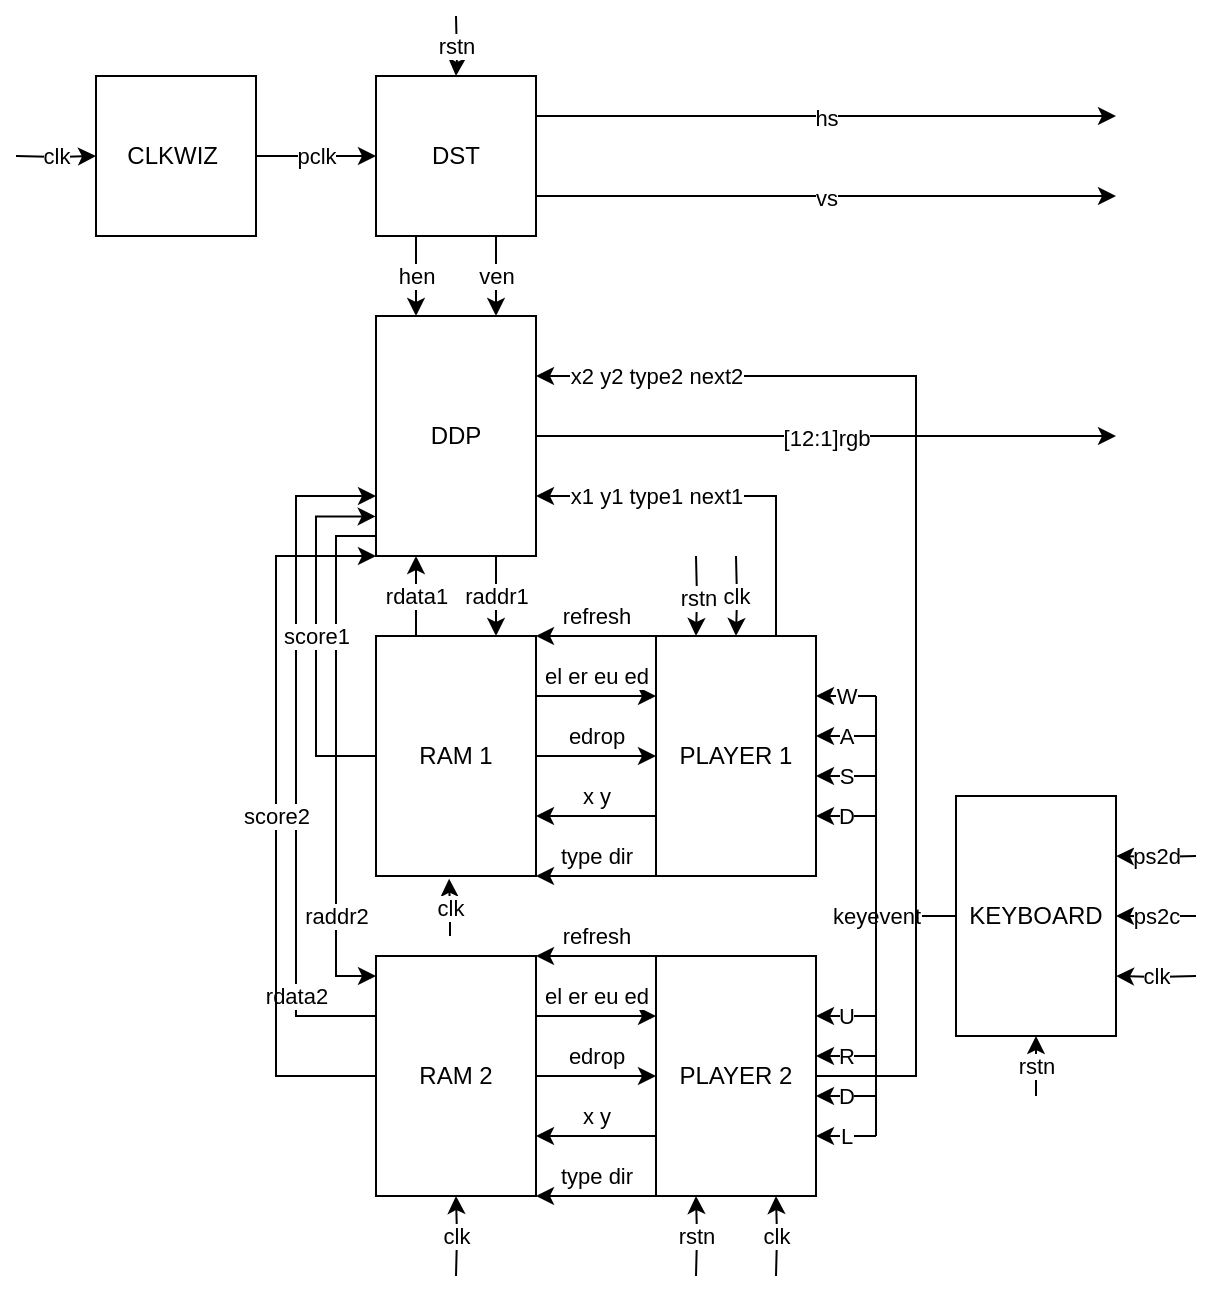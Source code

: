 <mxfile version="20.6.0" type="github">
  <diagram id="45gjmZU5WHnOV5znpadK" name="第 1 页">
    <mxGraphModel dx="767" dy="403" grid="1" gridSize="10" guides="1" tooltips="1" connect="1" arrows="1" fold="1" page="0" pageScale="1" pageWidth="827" pageHeight="1169" math="0" shadow="0">
      <root>
        <mxCell id="0" />
        <mxCell id="1" parent="0" />
        <mxCell id="PTadkcQ9bA5JcgTdEHjo-15" value="[12:1]rgb" style="edgeStyle=orthogonalEdgeStyle;rounded=0;orthogonalLoop=1;jettySize=auto;html=1;exitX=1;exitY=0.5;exitDx=0;exitDy=0;" parent="1" source="PTadkcQ9bA5JcgTdEHjo-2" edge="1">
          <mxGeometry relative="1" as="geometry">
            <mxPoint x="630" y="260" as="targetPoint" />
          </mxGeometry>
        </mxCell>
        <mxCell id="PTadkcQ9bA5JcgTdEHjo-18" value="raddr2" style="edgeStyle=orthogonalEdgeStyle;rounded=0;orthogonalLoop=1;jettySize=auto;html=1;exitX=0;exitY=1;exitDx=0;exitDy=0;" parent="1" source="PTadkcQ9bA5JcgTdEHjo-2" target="PTadkcQ9bA5JcgTdEHjo-46" edge="1">
          <mxGeometry x="0.629" relative="1" as="geometry">
            <Array as="points">
              <mxPoint x="260" y="310" />
              <mxPoint x="240" y="310" />
              <mxPoint x="240" y="530" />
            </Array>
            <mxPoint as="offset" />
          </mxGeometry>
        </mxCell>
        <mxCell id="PTadkcQ9bA5JcgTdEHjo-19" value="raddr1" style="edgeStyle=orthogonalEdgeStyle;rounded=0;orthogonalLoop=1;jettySize=auto;html=1;entryX=0.75;entryY=0;entryDx=0;entryDy=0;" parent="1" source="PTadkcQ9bA5JcgTdEHjo-2" target="PTadkcQ9bA5JcgTdEHjo-45" edge="1">
          <mxGeometry relative="1" as="geometry">
            <mxPoint x="500" y="250" as="sourcePoint" />
            <Array as="points">
              <mxPoint x="320" y="330" />
              <mxPoint x="320" y="330" />
            </Array>
            <mxPoint as="offset" />
          </mxGeometry>
        </mxCell>
        <mxCell id="PTadkcQ9bA5JcgTdEHjo-2" value="DDP" style="rounded=0;whiteSpace=wrap;html=1;" parent="1" vertex="1">
          <mxGeometry x="260" y="200" width="80" height="120" as="geometry" />
        </mxCell>
        <mxCell id="PTadkcQ9bA5JcgTdEHjo-16" value="rdata1" style="edgeStyle=orthogonalEdgeStyle;rounded=0;orthogonalLoop=1;jettySize=auto;html=1;" parent="1" source="PTadkcQ9bA5JcgTdEHjo-45" target="PTadkcQ9bA5JcgTdEHjo-2" edge="1">
          <mxGeometry relative="1" as="geometry">
            <Array as="points">
              <mxPoint x="280" y="340" />
              <mxPoint x="280" y="340" />
            </Array>
            <mxPoint as="offset" />
          </mxGeometry>
        </mxCell>
        <mxCell id="PTadkcQ9bA5JcgTdEHjo-17" value="rdata2" style="edgeStyle=orthogonalEdgeStyle;rounded=0;orthogonalLoop=1;jettySize=auto;html=1;entryX=0;entryY=0.75;entryDx=0;entryDy=0;" parent="1" source="PTadkcQ9bA5JcgTdEHjo-46" target="PTadkcQ9bA5JcgTdEHjo-2" edge="1">
          <mxGeometry x="-0.706" relative="1" as="geometry">
            <mxPoint x="420" y="320" as="targetPoint" />
            <Array as="points">
              <mxPoint x="220" y="550" />
              <mxPoint x="220" y="290" />
            </Array>
            <mxPoint as="offset" />
          </mxGeometry>
        </mxCell>
        <mxCell id="PTadkcQ9bA5JcgTdEHjo-29" value="A" style="edgeStyle=orthogonalEdgeStyle;rounded=0;orthogonalLoop=1;jettySize=auto;html=1;" parent="1" target="PTadkcQ9bA5JcgTdEHjo-4" edge="1">
          <mxGeometry relative="1" as="geometry">
            <mxPoint x="600" y="420" as="targetPoint" />
            <mxPoint x="510" y="410" as="sourcePoint" />
            <Array as="points">
              <mxPoint x="500" y="410" />
              <mxPoint x="500" y="410" />
            </Array>
          </mxGeometry>
        </mxCell>
        <mxCell id="PTadkcQ9bA5JcgTdEHjo-52" value="x y" style="edgeStyle=orthogonalEdgeStyle;rounded=0;orthogonalLoop=1;jettySize=auto;html=1;exitX=0;exitY=0.75;exitDx=0;exitDy=0;entryX=1;entryY=0.75;entryDx=0;entryDy=0;" parent="1" source="PTadkcQ9bA5JcgTdEHjo-4" target="PTadkcQ9bA5JcgTdEHjo-45" edge="1">
          <mxGeometry y="-10" relative="1" as="geometry">
            <mxPoint as="offset" />
          </mxGeometry>
        </mxCell>
        <mxCell id="PTadkcQ9bA5JcgTdEHjo-54" value="type dir" style="edgeStyle=orthogonalEdgeStyle;rounded=0;orthogonalLoop=1;jettySize=auto;html=1;exitX=0;exitY=1;exitDx=0;exitDy=0;entryX=1;entryY=1;entryDx=0;entryDy=0;" parent="1" source="PTadkcQ9bA5JcgTdEHjo-4" target="PTadkcQ9bA5JcgTdEHjo-45" edge="1">
          <mxGeometry y="-10" relative="1" as="geometry">
            <Array as="points">
              <mxPoint x="370" y="480" />
              <mxPoint x="370" y="480" />
            </Array>
            <mxPoint as="offset" />
          </mxGeometry>
        </mxCell>
        <mxCell id="PTadkcQ9bA5JcgTdEHjo-57" value="refresh" style="edgeStyle=orthogonalEdgeStyle;rounded=0;orthogonalLoop=1;jettySize=auto;html=1;exitX=0;exitY=0;exitDx=0;exitDy=0;entryX=1;entryY=0;entryDx=0;entryDy=0;" parent="1" source="PTadkcQ9bA5JcgTdEHjo-4" target="PTadkcQ9bA5JcgTdEHjo-45" edge="1">
          <mxGeometry y="-10" relative="1" as="geometry">
            <Array as="points">
              <mxPoint x="370" y="360" />
              <mxPoint x="370" y="360" />
            </Array>
            <mxPoint as="offset" />
          </mxGeometry>
        </mxCell>
        <mxCell id="PTadkcQ9bA5JcgTdEHjo-66" value="x1 y1 type1 next1" style="edgeStyle=orthogonalEdgeStyle;rounded=0;orthogonalLoop=1;jettySize=auto;html=1;entryX=1;entryY=0.75;entryDx=0;entryDy=0;" parent="1" source="PTadkcQ9bA5JcgTdEHjo-4" target="PTadkcQ9bA5JcgTdEHjo-2" edge="1">
          <mxGeometry x="0.368" relative="1" as="geometry">
            <Array as="points">
              <mxPoint x="460" y="290" />
            </Array>
            <mxPoint as="offset" />
          </mxGeometry>
        </mxCell>
        <mxCell id="PTadkcQ9bA5JcgTdEHjo-4" value="PLAYER 1" style="rounded=0;whiteSpace=wrap;html=1;" parent="1" vertex="1">
          <mxGeometry x="400" y="360" width="80" height="120" as="geometry" />
        </mxCell>
        <mxCell id="PTadkcQ9bA5JcgTdEHjo-24" value="clk" style="edgeStyle=orthogonalEdgeStyle;rounded=0;orthogonalLoop=1;jettySize=auto;html=1;entryX=1;entryY=0.75;entryDx=0;entryDy=0;" parent="1" target="PTadkcQ9bA5JcgTdEHjo-5" edge="1">
          <mxGeometry relative="1" as="geometry">
            <mxPoint x="700" y="400.143" as="targetPoint" />
            <mxPoint x="670" y="530" as="sourcePoint" />
          </mxGeometry>
        </mxCell>
        <mxCell id="PTadkcQ9bA5JcgTdEHjo-27" value="ps2d" style="edgeStyle=orthogonalEdgeStyle;rounded=0;orthogonalLoop=1;jettySize=auto;html=1;entryX=1;entryY=0.25;entryDx=0;entryDy=0;" parent="1" target="PTadkcQ9bA5JcgTdEHjo-5" edge="1">
          <mxGeometry relative="1" as="geometry">
            <mxPoint x="650" y="440" as="targetPoint" />
            <mxPoint x="670" y="470" as="sourcePoint" />
            <Array as="points" />
          </mxGeometry>
        </mxCell>
        <mxCell id="PTadkcQ9bA5JcgTdEHjo-28" value="keyevent" style="edgeStyle=orthogonalEdgeStyle;rounded=0;orthogonalLoop=1;jettySize=auto;html=1;exitX=0;exitY=0.5;exitDx=0;exitDy=0;" parent="1" source="PTadkcQ9bA5JcgTdEHjo-5" edge="1">
          <mxGeometry x="1" y="-30" relative="1" as="geometry">
            <mxPoint x="510" y="500" as="targetPoint" />
            <Array as="points">
              <mxPoint x="510" y="500" />
            </Array>
            <mxPoint as="offset" />
          </mxGeometry>
        </mxCell>
        <mxCell id="PTadkcQ9bA5JcgTdEHjo-5" value="KEYBOARD" style="rounded=0;whiteSpace=wrap;html=1;" parent="1" vertex="1">
          <mxGeometry x="550" y="440" width="80" height="120" as="geometry" />
        </mxCell>
        <mxCell id="PTadkcQ9bA5JcgTdEHjo-7" value="hen" style="edgeStyle=orthogonalEdgeStyle;rounded=0;orthogonalLoop=1;jettySize=auto;html=1;exitX=0.25;exitY=1;exitDx=0;exitDy=0;entryX=0.25;entryY=0;entryDx=0;entryDy=0;" parent="1" source="PTadkcQ9bA5JcgTdEHjo-6" target="PTadkcQ9bA5JcgTdEHjo-2" edge="1">
          <mxGeometry relative="1" as="geometry" />
        </mxCell>
        <mxCell id="PTadkcQ9bA5JcgTdEHjo-8" value="ven" style="edgeStyle=orthogonalEdgeStyle;rounded=0;orthogonalLoop=1;jettySize=auto;html=1;exitX=0.75;exitY=1;exitDx=0;exitDy=0;entryX=0.75;entryY=0;entryDx=0;entryDy=0;" parent="1" source="PTadkcQ9bA5JcgTdEHjo-6" target="PTadkcQ9bA5JcgTdEHjo-2" edge="1">
          <mxGeometry relative="1" as="geometry" />
        </mxCell>
        <mxCell id="PTadkcQ9bA5JcgTdEHjo-9" value="hs" style="edgeStyle=orthogonalEdgeStyle;rounded=0;orthogonalLoop=1;jettySize=auto;html=1;exitX=1;exitY=0.25;exitDx=0;exitDy=0;" parent="1" source="PTadkcQ9bA5JcgTdEHjo-6" edge="1">
          <mxGeometry relative="1" as="geometry">
            <mxPoint x="630" y="100" as="targetPoint" />
          </mxGeometry>
        </mxCell>
        <mxCell id="PTadkcQ9bA5JcgTdEHjo-10" value="vs" style="edgeStyle=orthogonalEdgeStyle;rounded=0;orthogonalLoop=1;jettySize=auto;html=1;exitX=1;exitY=0.75;exitDx=0;exitDy=0;" parent="1" source="PTadkcQ9bA5JcgTdEHjo-6" edge="1">
          <mxGeometry relative="1" as="geometry">
            <mxPoint x="630" y="140" as="targetPoint" />
          </mxGeometry>
        </mxCell>
        <mxCell id="PTadkcQ9bA5JcgTdEHjo-11" value="pclk" style="edgeStyle=orthogonalEdgeStyle;rounded=0;orthogonalLoop=1;jettySize=auto;html=1;" parent="1" source="PTadkcQ9bA5JcgTdEHjo-38" target="PTadkcQ9bA5JcgTdEHjo-6" edge="1">
          <mxGeometry relative="1" as="geometry">
            <mxPoint x="220" y="100.19" as="targetPoint" />
            <mxPoint x="220" y="100" as="sourcePoint" />
          </mxGeometry>
        </mxCell>
        <mxCell id="PTadkcQ9bA5JcgTdEHjo-6" value="DST" style="rounded=0;whiteSpace=wrap;html=1;" parent="1" vertex="1">
          <mxGeometry x="260" y="80" width="80" height="80" as="geometry" />
        </mxCell>
        <mxCell id="PTadkcQ9bA5JcgTdEHjo-14" value="rstn" style="edgeStyle=orthogonalEdgeStyle;rounded=0;orthogonalLoop=1;jettySize=auto;html=1;" parent="1" target="PTadkcQ9bA5JcgTdEHjo-6" edge="1">
          <mxGeometry relative="1" as="geometry">
            <mxPoint x="380" y="180" as="targetPoint" />
            <mxPoint x="300" y="50" as="sourcePoint" />
          </mxGeometry>
        </mxCell>
        <mxCell id="PTadkcQ9bA5JcgTdEHjo-25" value="rstn" style="edgeStyle=orthogonalEdgeStyle;rounded=0;orthogonalLoop=1;jettySize=auto;html=1;entryX=0.5;entryY=1;entryDx=0;entryDy=0;" parent="1" target="PTadkcQ9bA5JcgTdEHjo-5" edge="1">
          <mxGeometry relative="1" as="geometry">
            <mxPoint x="590" y="590" as="sourcePoint" />
            <Array as="points">
              <mxPoint x="590" y="580" />
              <mxPoint x="590" y="580" />
            </Array>
          </mxGeometry>
        </mxCell>
        <mxCell id="PTadkcQ9bA5JcgTdEHjo-26" value="ps2c" style="edgeStyle=orthogonalEdgeStyle;rounded=0;orthogonalLoop=1;jettySize=auto;html=1;entryX=1;entryY=0.5;entryDx=0;entryDy=0;" parent="1" target="PTadkcQ9bA5JcgTdEHjo-5" edge="1">
          <mxGeometry relative="1" as="geometry">
            <mxPoint x="670" y="500" as="sourcePoint" />
            <Array as="points">
              <mxPoint x="650" y="500" />
              <mxPoint x="650" y="500" />
            </Array>
          </mxGeometry>
        </mxCell>
        <mxCell id="PTadkcQ9bA5JcgTdEHjo-30" value="S" style="edgeStyle=orthogonalEdgeStyle;rounded=0;orthogonalLoop=1;jettySize=auto;html=1;" parent="1" target="PTadkcQ9bA5JcgTdEHjo-4" edge="1">
          <mxGeometry relative="1" as="geometry">
            <mxPoint x="480" y="390" as="targetPoint" />
            <mxPoint x="510" y="430" as="sourcePoint" />
            <Array as="points">
              <mxPoint x="500" y="430" />
              <mxPoint x="500" y="430" />
            </Array>
          </mxGeometry>
        </mxCell>
        <mxCell id="PTadkcQ9bA5JcgTdEHjo-31" value="D" style="edgeStyle=orthogonalEdgeStyle;rounded=0;orthogonalLoop=1;jettySize=auto;html=1;" parent="1" target="PTadkcQ9bA5JcgTdEHjo-4" edge="1">
          <mxGeometry relative="1" as="geometry">
            <mxPoint x="480" y="390" as="targetPoint" />
            <mxPoint x="510" y="450" as="sourcePoint" />
            <Array as="points">
              <mxPoint x="500" y="450" />
              <mxPoint x="500" y="450" />
            </Array>
          </mxGeometry>
        </mxCell>
        <mxCell id="PTadkcQ9bA5JcgTdEHjo-33" value="U" style="edgeStyle=orthogonalEdgeStyle;rounded=0;orthogonalLoop=1;jettySize=auto;html=1;" parent="1" edge="1">
          <mxGeometry relative="1" as="geometry">
            <mxPoint x="480" y="550.0" as="targetPoint" />
            <mxPoint x="510" y="550" as="sourcePoint" />
            <Array as="points">
              <mxPoint x="500" y="550" />
              <mxPoint x="500" y="550" />
            </Array>
          </mxGeometry>
        </mxCell>
        <mxCell id="PTadkcQ9bA5JcgTdEHjo-34" value="L" style="edgeStyle=orthogonalEdgeStyle;rounded=0;orthogonalLoop=1;jettySize=auto;html=1;" parent="1" edge="1">
          <mxGeometry relative="1" as="geometry">
            <mxPoint x="480" y="610" as="targetPoint" />
            <mxPoint x="510" y="610" as="sourcePoint" />
            <Array as="points">
              <mxPoint x="500" y="610" />
              <mxPoint x="500" y="610" />
            </Array>
          </mxGeometry>
        </mxCell>
        <mxCell id="PTadkcQ9bA5JcgTdEHjo-35" value="D" style="edgeStyle=orthogonalEdgeStyle;rounded=0;orthogonalLoop=1;jettySize=auto;html=1;" parent="1" edge="1">
          <mxGeometry relative="1" as="geometry">
            <mxPoint x="480" y="590" as="targetPoint" />
            <mxPoint x="510" y="590" as="sourcePoint" />
            <Array as="points">
              <mxPoint x="500" y="590" />
              <mxPoint x="500" y="590" />
            </Array>
          </mxGeometry>
        </mxCell>
        <mxCell id="PTadkcQ9bA5JcgTdEHjo-36" value="W" style="edgeStyle=orthogonalEdgeStyle;rounded=0;orthogonalLoop=1;jettySize=auto;html=1;" parent="1" target="PTadkcQ9bA5JcgTdEHjo-4" edge="1">
          <mxGeometry relative="1" as="geometry">
            <mxPoint x="480" y="390" as="targetPoint" />
            <mxPoint x="510" y="390" as="sourcePoint" />
            <Array as="points">
              <mxPoint x="490" y="390" />
              <mxPoint x="490" y="390" />
            </Array>
          </mxGeometry>
        </mxCell>
        <mxCell id="PTadkcQ9bA5JcgTdEHjo-37" value="R" style="edgeStyle=orthogonalEdgeStyle;rounded=0;orthogonalLoop=1;jettySize=auto;html=1;" parent="1" edge="1">
          <mxGeometry relative="1" as="geometry">
            <mxPoint x="480" y="570" as="targetPoint" />
            <mxPoint x="510" y="570" as="sourcePoint" />
            <Array as="points">
              <mxPoint x="500" y="570" />
              <mxPoint x="500" y="570" />
            </Array>
          </mxGeometry>
        </mxCell>
        <mxCell id="PTadkcQ9bA5JcgTdEHjo-38" value="CLKWIZ&amp;nbsp;" style="rounded=0;whiteSpace=wrap;html=1;" parent="1" vertex="1">
          <mxGeometry x="120" y="80" width="80" height="80" as="geometry" />
        </mxCell>
        <mxCell id="PTadkcQ9bA5JcgTdEHjo-42" value="clk" style="edgeStyle=orthogonalEdgeStyle;rounded=0;orthogonalLoop=1;jettySize=auto;html=1;" parent="1" target="PTadkcQ9bA5JcgTdEHjo-38" edge="1">
          <mxGeometry relative="1" as="geometry">
            <mxPoint x="80" y="120" as="sourcePoint" />
          </mxGeometry>
        </mxCell>
        <mxCell id="PTadkcQ9bA5JcgTdEHjo-53" value="x y" style="edgeStyle=orthogonalEdgeStyle;rounded=0;orthogonalLoop=1;jettySize=auto;html=1;exitX=0;exitY=0.75;exitDx=0;exitDy=0;entryX=1;entryY=0.75;entryDx=0;entryDy=0;" parent="1" source="PTadkcQ9bA5JcgTdEHjo-43" target="PTadkcQ9bA5JcgTdEHjo-46" edge="1">
          <mxGeometry y="-10" relative="1" as="geometry">
            <mxPoint as="offset" />
          </mxGeometry>
        </mxCell>
        <mxCell id="PTadkcQ9bA5JcgTdEHjo-58" value="refresh" style="edgeStyle=orthogonalEdgeStyle;rounded=0;orthogonalLoop=1;jettySize=auto;html=1;" parent="1" source="PTadkcQ9bA5JcgTdEHjo-43" target="PTadkcQ9bA5JcgTdEHjo-46" edge="1">
          <mxGeometry y="-10" relative="1" as="geometry">
            <Array as="points">
              <mxPoint x="370" y="520" />
              <mxPoint x="370" y="520" />
            </Array>
            <mxPoint as="offset" />
          </mxGeometry>
        </mxCell>
        <mxCell id="PTadkcQ9bA5JcgTdEHjo-67" value="x2 y2 type2 next2" style="edgeStyle=orthogonalEdgeStyle;rounded=0;orthogonalLoop=1;jettySize=auto;html=1;entryX=1;entryY=0.25;entryDx=0;entryDy=0;" parent="1" source="PTadkcQ9bA5JcgTdEHjo-43" target="PTadkcQ9bA5JcgTdEHjo-2" edge="1">
          <mxGeometry x="0.797" relative="1" as="geometry">
            <Array as="points">
              <mxPoint x="530" y="580" />
              <mxPoint x="530" y="230" />
            </Array>
            <mxPoint as="offset" />
          </mxGeometry>
        </mxCell>
        <mxCell id="PTadkcQ9bA5JcgTdEHjo-43" value="PLAYER 2" style="rounded=0;whiteSpace=wrap;html=1;" parent="1" vertex="1">
          <mxGeometry x="400" y="520" width="80" height="120" as="geometry" />
        </mxCell>
        <mxCell id="PTadkcQ9bA5JcgTdEHjo-44" value="" style="endArrow=none;html=1;rounded=0;" parent="1" edge="1">
          <mxGeometry width="50" height="50" relative="1" as="geometry">
            <mxPoint x="510" y="610" as="sourcePoint" />
            <mxPoint x="510" y="390" as="targetPoint" />
          </mxGeometry>
        </mxCell>
        <mxCell id="PTadkcQ9bA5JcgTdEHjo-47" value="el er eu ed" style="edgeStyle=orthogonalEdgeStyle;rounded=0;orthogonalLoop=1;jettySize=auto;html=1;exitX=1;exitY=0.25;exitDx=0;exitDy=0;entryX=0;entryY=0.25;entryDx=0;entryDy=0;" parent="1" source="PTadkcQ9bA5JcgTdEHjo-45" target="PTadkcQ9bA5JcgTdEHjo-4" edge="1">
          <mxGeometry y="10" relative="1" as="geometry">
            <mxPoint as="offset" />
          </mxGeometry>
        </mxCell>
        <mxCell id="PTadkcQ9bA5JcgTdEHjo-49" value="edrop" style="edgeStyle=orthogonalEdgeStyle;rounded=0;orthogonalLoop=1;jettySize=auto;html=1;exitX=1;exitY=0.5;exitDx=0;exitDy=0;entryX=0;entryY=0.5;entryDx=0;entryDy=0;" parent="1" source="PTadkcQ9bA5JcgTdEHjo-45" target="PTadkcQ9bA5JcgTdEHjo-4" edge="1">
          <mxGeometry y="10" relative="1" as="geometry">
            <mxPoint as="offset" />
          </mxGeometry>
        </mxCell>
        <mxCell id="PTadkcQ9bA5JcgTdEHjo-73" value="score1" style="edgeStyle=orthogonalEdgeStyle;shape=connector;rounded=0;orthogonalLoop=1;jettySize=auto;html=1;exitX=0;exitY=0.5;exitDx=0;exitDy=0;labelBackgroundColor=default;strokeColor=default;fontFamily=Helvetica;fontSize=11;fontColor=default;endArrow=classic;entryX=-0.002;entryY=0.835;entryDx=0;entryDy=0;entryPerimeter=0;" parent="1" source="PTadkcQ9bA5JcgTdEHjo-45" target="PTadkcQ9bA5JcgTdEHjo-2" edge="1">
          <mxGeometry relative="1" as="geometry">
            <mxPoint x="200" y="420" as="targetPoint" />
            <Array as="points">
              <mxPoint x="230" y="420" />
              <mxPoint x="230" y="300" />
            </Array>
          </mxGeometry>
        </mxCell>
        <mxCell id="PTadkcQ9bA5JcgTdEHjo-45" value="RAM 1" style="rounded=0;whiteSpace=wrap;html=1;" parent="1" vertex="1">
          <mxGeometry x="260" y="360" width="80" height="120" as="geometry" />
        </mxCell>
        <mxCell id="PTadkcQ9bA5JcgTdEHjo-74" value="score2" style="edgeStyle=orthogonalEdgeStyle;shape=connector;rounded=0;orthogonalLoop=1;jettySize=auto;html=1;exitX=0;exitY=0.5;exitDx=0;exitDy=0;labelBackgroundColor=default;strokeColor=default;fontFamily=Helvetica;fontSize=11;fontColor=default;endArrow=classic;entryX=0;entryY=1;entryDx=0;entryDy=0;" parent="1" source="PTadkcQ9bA5JcgTdEHjo-46" target="PTadkcQ9bA5JcgTdEHjo-2" edge="1">
          <mxGeometry relative="1" as="geometry">
            <mxPoint x="200" y="580" as="targetPoint" />
            <Array as="points">
              <mxPoint x="210" y="580" />
              <mxPoint x="210" y="320" />
            </Array>
          </mxGeometry>
        </mxCell>
        <mxCell id="PTadkcQ9bA5JcgTdEHjo-46" value="RAM 2" style="rounded=0;whiteSpace=wrap;html=1;" parent="1" vertex="1">
          <mxGeometry x="260" y="520" width="80" height="120" as="geometry" />
        </mxCell>
        <mxCell id="PTadkcQ9bA5JcgTdEHjo-50" value="el er eu ed" style="edgeStyle=orthogonalEdgeStyle;rounded=0;orthogonalLoop=1;jettySize=auto;html=1;" parent="1" source="PTadkcQ9bA5JcgTdEHjo-46" target="PTadkcQ9bA5JcgTdEHjo-43" edge="1">
          <mxGeometry y="10" relative="1" as="geometry">
            <mxPoint x="340" y="390" as="sourcePoint" />
            <mxPoint x="400" y="390" as="targetPoint" />
            <Array as="points">
              <mxPoint x="370" y="550" />
              <mxPoint x="370" y="550" />
            </Array>
            <mxPoint as="offset" />
          </mxGeometry>
        </mxCell>
        <mxCell id="PTadkcQ9bA5JcgTdEHjo-51" value="edrop" style="edgeStyle=orthogonalEdgeStyle;rounded=0;orthogonalLoop=1;jettySize=auto;html=1;" parent="1" source="PTadkcQ9bA5JcgTdEHjo-46" target="PTadkcQ9bA5JcgTdEHjo-43" edge="1">
          <mxGeometry y="10" relative="1" as="geometry">
            <mxPoint x="340" y="579.71" as="sourcePoint" />
            <mxPoint x="400" y="579.71" as="targetPoint" />
            <mxPoint as="offset" />
          </mxGeometry>
        </mxCell>
        <mxCell id="PTadkcQ9bA5JcgTdEHjo-55" value="type dir" style="edgeStyle=orthogonalEdgeStyle;rounded=0;orthogonalLoop=1;jettySize=auto;html=1;exitX=0;exitY=1;exitDx=0;exitDy=0;" parent="1" source="PTadkcQ9bA5JcgTdEHjo-43" edge="1">
          <mxGeometry y="-10" relative="1" as="geometry">
            <mxPoint x="400" y="480" as="sourcePoint" />
            <mxPoint x="340" y="640" as="targetPoint" />
            <Array as="points">
              <mxPoint x="390" y="640" />
              <mxPoint x="390" y="640" />
            </Array>
            <mxPoint as="offset" />
          </mxGeometry>
        </mxCell>
        <mxCell id="PTadkcQ9bA5JcgTdEHjo-60" value="clk" style="edgeStyle=orthogonalEdgeStyle;rounded=0;orthogonalLoop=1;jettySize=auto;html=1;" parent="1" target="PTadkcQ9bA5JcgTdEHjo-4" edge="1">
          <mxGeometry relative="1" as="geometry">
            <mxPoint x="440" y="320" as="sourcePoint" />
          </mxGeometry>
        </mxCell>
        <mxCell id="PTadkcQ9bA5JcgTdEHjo-62" value="rstn" style="edgeStyle=orthogonalEdgeStyle;rounded=0;orthogonalLoop=1;jettySize=auto;html=1;entryX=0.75;entryY=0;entryDx=0;entryDy=0;" parent="1" edge="1">
          <mxGeometry relative="1" as="geometry">
            <mxPoint x="420" y="320" as="sourcePoint" />
            <mxPoint x="420" y="360" as="targetPoint" />
          </mxGeometry>
        </mxCell>
        <mxCell id="PTadkcQ9bA5JcgTdEHjo-63" value="clk" style="edgeStyle=orthogonalEdgeStyle;rounded=0;orthogonalLoop=1;jettySize=auto;html=1;entryX=0.75;entryY=1;entryDx=0;entryDy=0;" parent="1" target="PTadkcQ9bA5JcgTdEHjo-43" edge="1">
          <mxGeometry relative="1" as="geometry">
            <mxPoint x="460" y="680" as="sourcePoint" />
            <mxPoint x="459.76" y="690" as="targetPoint" />
          </mxGeometry>
        </mxCell>
        <mxCell id="PTadkcQ9bA5JcgTdEHjo-64" value="rstn" style="edgeStyle=orthogonalEdgeStyle;rounded=0;orthogonalLoop=1;jettySize=auto;html=1;entryX=0.25;entryY=1;entryDx=0;entryDy=0;" parent="1" target="PTadkcQ9bA5JcgTdEHjo-43" edge="1">
          <mxGeometry relative="1" as="geometry">
            <mxPoint x="420" y="680" as="sourcePoint" />
            <mxPoint x="419.76" y="690" as="targetPoint" />
          </mxGeometry>
        </mxCell>
        <mxCell id="PTadkcQ9bA5JcgTdEHjo-68" value="clk" style="edgeStyle=orthogonalEdgeStyle;rounded=0;orthogonalLoop=1;jettySize=auto;html=1;entryX=0.457;entryY=1.011;entryDx=0;entryDy=0;entryPerimeter=0;" parent="1" target="PTadkcQ9bA5JcgTdEHjo-45" edge="1">
          <mxGeometry relative="1" as="geometry">
            <mxPoint x="297" y="510" as="sourcePoint" />
            <Array as="points">
              <mxPoint x="297" y="500" />
            </Array>
          </mxGeometry>
        </mxCell>
        <mxCell id="PTadkcQ9bA5JcgTdEHjo-69" value="clk" style="edgeStyle=orthogonalEdgeStyle;rounded=0;orthogonalLoop=1;jettySize=auto;html=1;" parent="1" target="PTadkcQ9bA5JcgTdEHjo-46" edge="1">
          <mxGeometry relative="1" as="geometry">
            <mxPoint x="300" y="680" as="sourcePoint" />
            <mxPoint x="299.78" y="640" as="targetPoint" />
            <Array as="points" />
          </mxGeometry>
        </mxCell>
      </root>
    </mxGraphModel>
  </diagram>
</mxfile>
